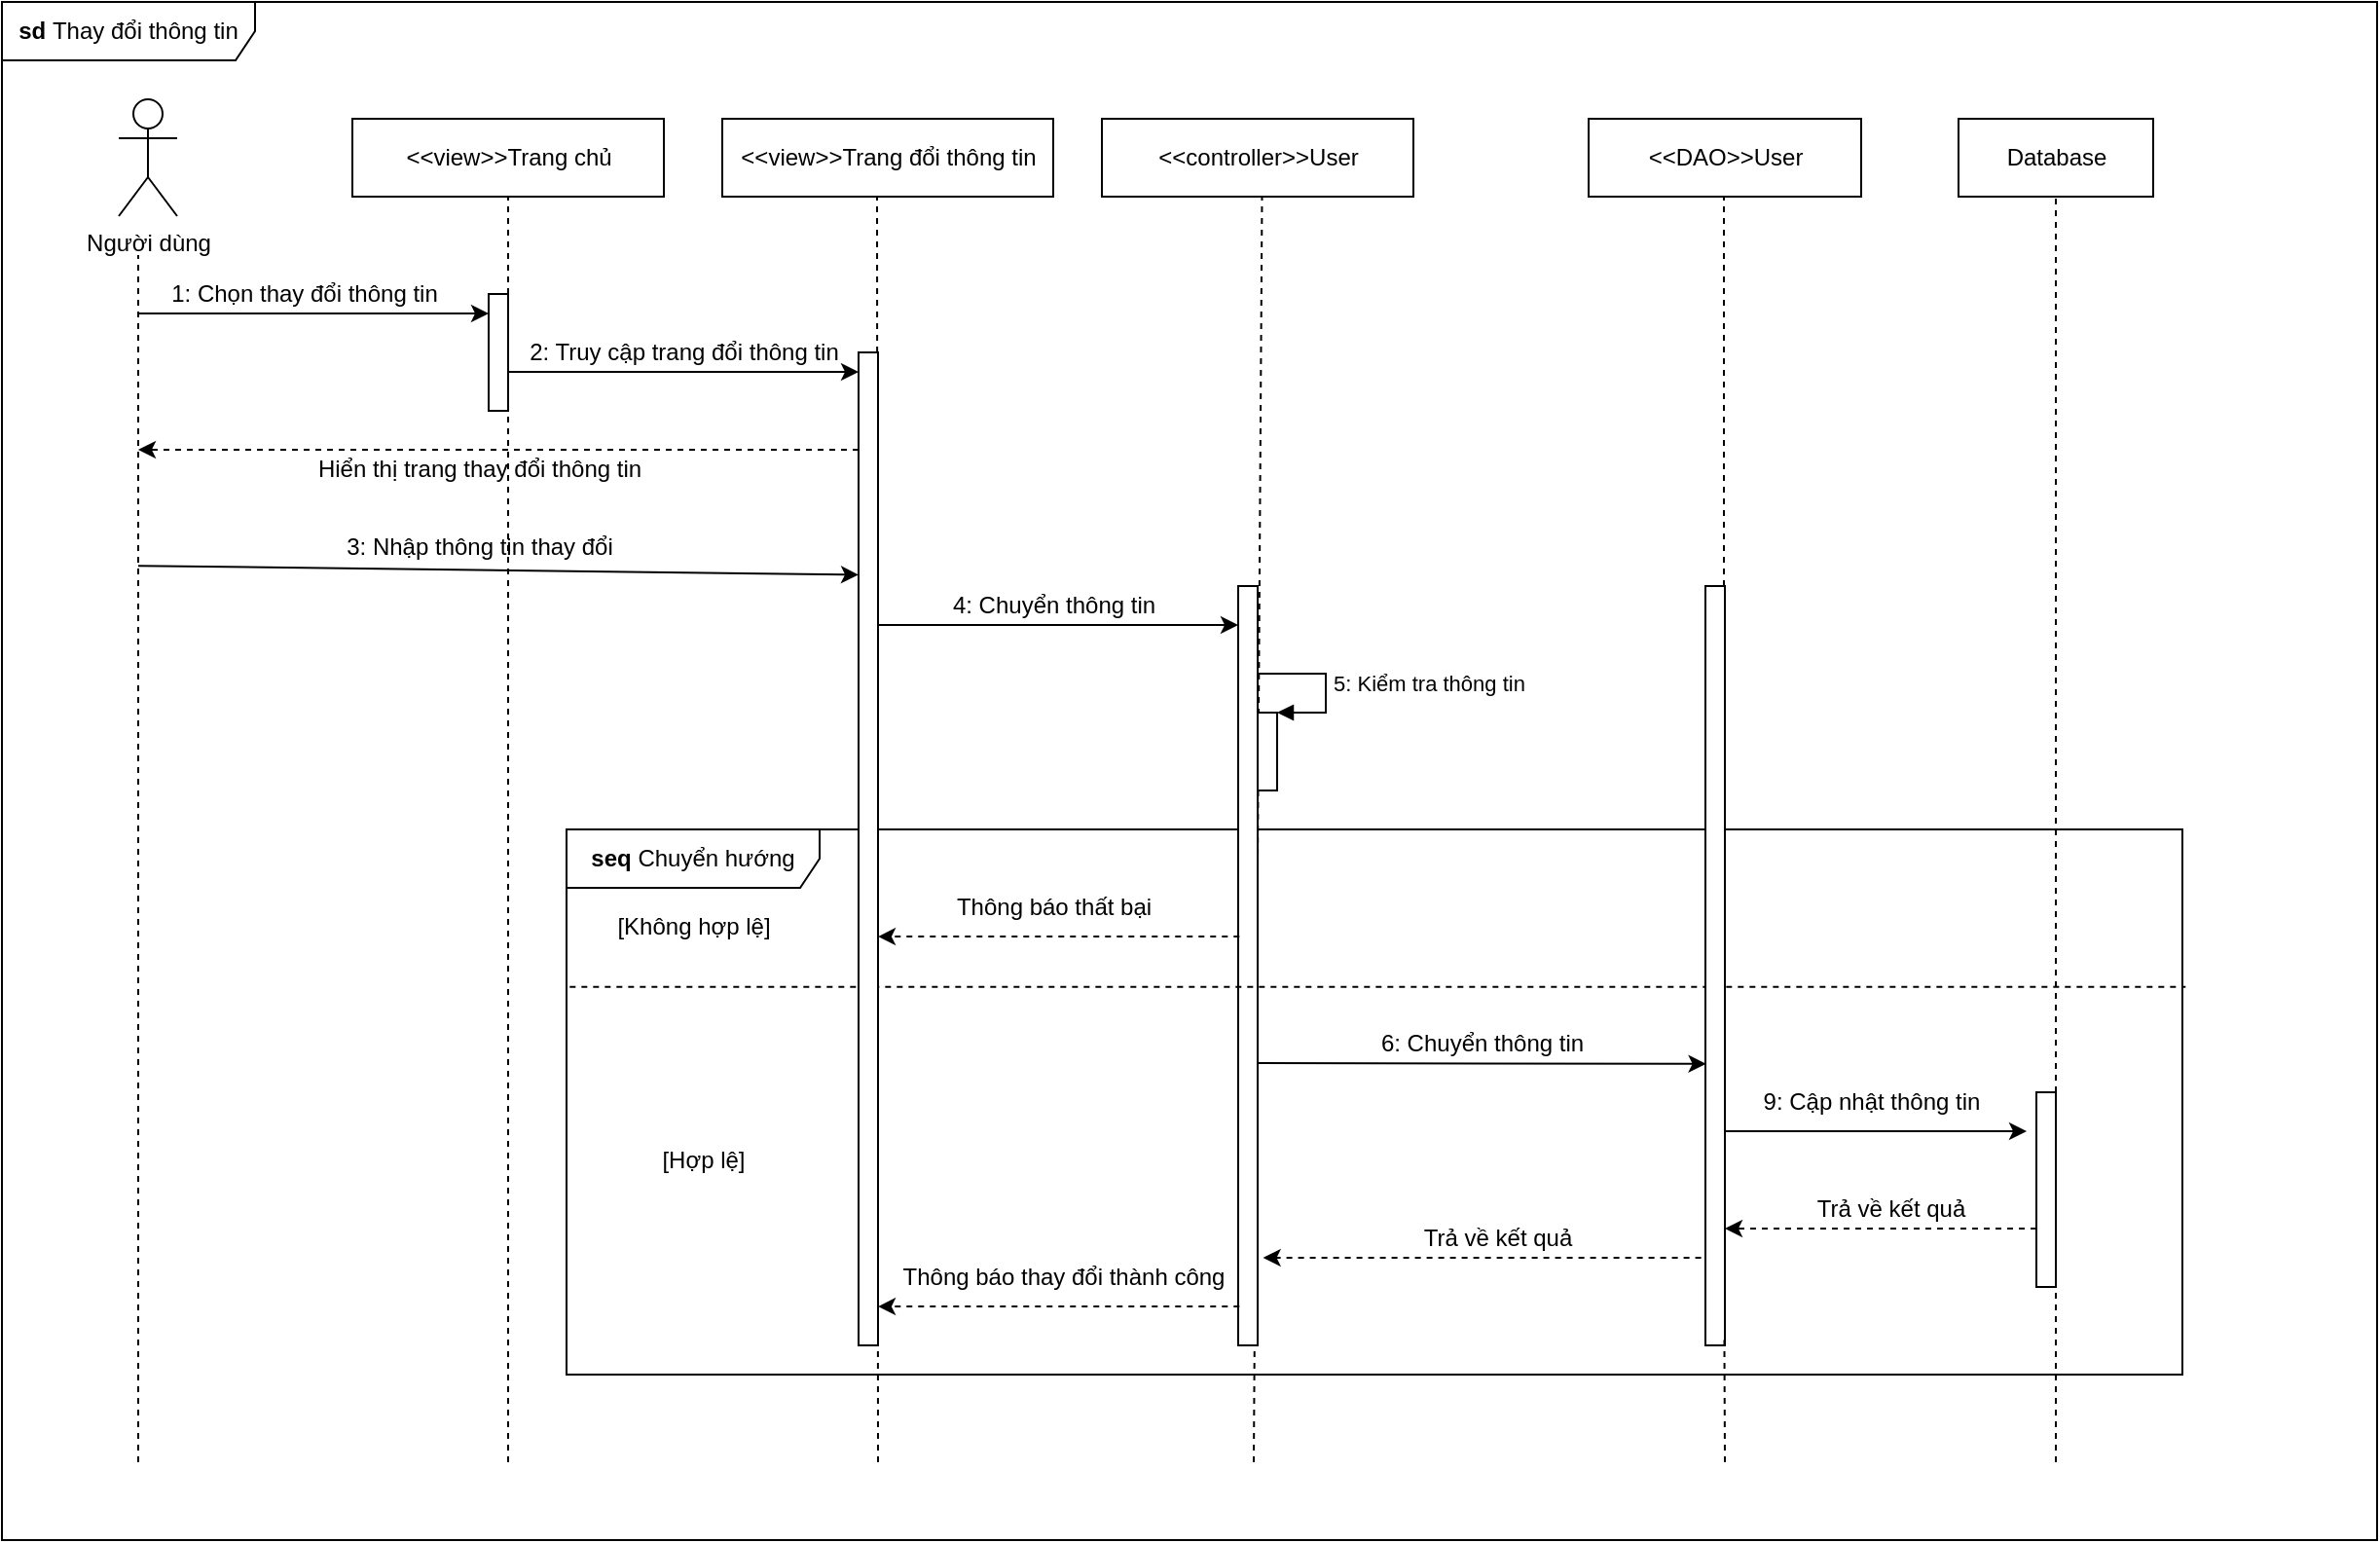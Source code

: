 <mxfile version="20.6.0" type="device"><diagram id="asjjTaxxDbduJ_uwMJDM" name="Page-1"><mxGraphModel dx="1662" dy="900" grid="1" gridSize="10" guides="1" tooltips="1" connect="1" arrows="1" fold="1" page="1" pageScale="1" pageWidth="850" pageHeight="1100" math="0" shadow="0"><root><mxCell id="0"/><mxCell id="1" parent="0"/><mxCell id="CXyfDwtnlCf071ItUu4t-5" value="&lt;b&gt;seq &lt;/b&gt;Chuyển hướng" style="shape=umlFrame;whiteSpace=wrap;html=1;width=130;height=30;" parent="1" vertex="1"><mxGeometry x="310" y="475" width="830" height="280" as="geometry"/></mxCell><mxCell id="PbMtfc2Mm91NxUPL8bgm-46" value="&lt;b&gt;sd &lt;/b&gt;Thay đổi thông tin" style="shape=umlFrame;whiteSpace=wrap;html=1;width=130;height=30;" parent="1" vertex="1"><mxGeometry x="20" y="50" width="1220" height="790" as="geometry"/></mxCell><mxCell id="PbMtfc2Mm91NxUPL8bgm-1" value="Người dùng" style="shape=umlActor;verticalLabelPosition=bottom;verticalAlign=top;html=1;outlineConnect=0;" parent="1" vertex="1"><mxGeometry x="80" y="100" width="30" height="60" as="geometry"/></mxCell><mxCell id="PbMtfc2Mm91NxUPL8bgm-5" value="&amp;lt;&amp;lt;view&amp;gt;&amp;gt;Trang chủ" style="html=1;" parent="1" vertex="1"><mxGeometry x="200" y="110" width="160" height="40" as="geometry"/></mxCell><mxCell id="PbMtfc2Mm91NxUPL8bgm-6" value="&amp;lt;&amp;lt;controller&amp;gt;&amp;gt;User" style="html=1;" parent="1" vertex="1"><mxGeometry x="585" y="110" width="160" height="40" as="geometry"/></mxCell><mxCell id="PbMtfc2Mm91NxUPL8bgm-7" value="&amp;lt;&amp;lt;DAO&amp;gt;&amp;gt;User" style="html=1;" parent="1" vertex="1"><mxGeometry x="835" y="110" width="140" height="40" as="geometry"/></mxCell><mxCell id="PbMtfc2Mm91NxUPL8bgm-8" value="Database" style="html=1;" parent="1" vertex="1"><mxGeometry x="1025" y="110" width="100" height="40" as="geometry"/></mxCell><mxCell id="PbMtfc2Mm91NxUPL8bgm-10" value="" style="endArrow=none;dashed=1;html=1;rounded=0;" parent="1" edge="1"><mxGeometry width="50" height="50" relative="1" as="geometry"><mxPoint x="90" y="800" as="sourcePoint"/><mxPoint x="90" y="180" as="targetPoint"/></mxGeometry></mxCell><mxCell id="PbMtfc2Mm91NxUPL8bgm-11" value="" style="endArrow=classic;html=1;rounded=0;" parent="1" edge="1"><mxGeometry width="50" height="50" relative="1" as="geometry"><mxPoint x="90" y="210" as="sourcePoint"/><mxPoint x="270" y="210" as="targetPoint"/></mxGeometry></mxCell><mxCell id="PbMtfc2Mm91NxUPL8bgm-12" value="" style="endArrow=none;dashed=1;html=1;rounded=0;entryX=0.5;entryY=1;entryDx=0;entryDy=0;" parent="1" target="PbMtfc2Mm91NxUPL8bgm-5" edge="1"><mxGeometry width="50" height="50" relative="1" as="geometry"><mxPoint x="280" y="800" as="sourcePoint"/><mxPoint x="320" y="200" as="targetPoint"/></mxGeometry></mxCell><mxCell id="PbMtfc2Mm91NxUPL8bgm-13" value="1: Chọn thay đổi thông tin" style="text;html=1;align=center;verticalAlign=middle;resizable=0;points=[];autosize=1;strokeColor=none;fillColor=none;" parent="1" vertex="1"><mxGeometry x="95" y="185" width="160" height="30" as="geometry"/></mxCell><mxCell id="PbMtfc2Mm91NxUPL8bgm-15" value="" style="html=1;points=[];perimeter=orthogonalPerimeter;" parent="1" vertex="1"><mxGeometry x="270" y="200" width="10" height="60" as="geometry"/></mxCell><mxCell id="PbMtfc2Mm91NxUPL8bgm-16" value="" style="endArrow=classic;html=1;rounded=0;" parent="1" edge="1"><mxGeometry width="50" height="50" relative="1" as="geometry"><mxPoint x="280" y="240" as="sourcePoint"/><mxPoint x="460" y="240" as="targetPoint"/></mxGeometry></mxCell><mxCell id="PbMtfc2Mm91NxUPL8bgm-17" value="" style="endArrow=none;dashed=1;html=1;rounded=0;entryX=0.5;entryY=1;entryDx=0;entryDy=0;" parent="1" edge="1"><mxGeometry width="50" height="50" relative="1" as="geometry"><mxPoint x="663" y="800" as="sourcePoint"/><mxPoint x="667.25" y="150" as="targetPoint"/></mxGeometry></mxCell><mxCell id="PbMtfc2Mm91NxUPL8bgm-18" value="2: Truy cập trang đổi thông tin" style="text;html=1;align=center;verticalAlign=middle;resizable=0;points=[];autosize=1;strokeColor=none;fillColor=none;" parent="1" vertex="1"><mxGeometry x="280" y="215" width="180" height="30" as="geometry"/></mxCell><mxCell id="PbMtfc2Mm91NxUPL8bgm-19" value="" style="endArrow=none;dashed=1;html=1;rounded=0;entryX=0.5;entryY=1;entryDx=0;entryDy=0;startArrow=none;" parent="1" edge="1" source="PbMtfc2Mm91NxUPL8bgm-45"><mxGeometry width="50" height="50" relative="1" as="geometry"><mxPoint x="904.5" y="640" as="sourcePoint"/><mxPoint x="904.5" y="150" as="targetPoint"/></mxGeometry></mxCell><mxCell id="PbMtfc2Mm91NxUPL8bgm-24" value="" style="endArrow=none;dashed=1;html=1;rounded=0;entryX=0.5;entryY=1;entryDx=0;entryDy=0;startArrow=none;" parent="1" target="PbMtfc2Mm91NxUPL8bgm-8" edge="1" source="S-G5bxxULWOog6-uAbpq-18"><mxGeometry width="50" height="50" relative="1" as="geometry"><mxPoint x="1075" y="920" as="sourcePoint"/><mxPoint x="1125" y="270" as="targetPoint"/></mxGeometry></mxCell><mxCell id="PbMtfc2Mm91NxUPL8bgm-32" value="" style="html=1;points=[];perimeter=orthogonalPerimeter;" parent="1" vertex="1"><mxGeometry x="665" y="415" width="10" height="40" as="geometry"/></mxCell><mxCell id="PbMtfc2Mm91NxUPL8bgm-33" value="5: Kiểm tra thông tin" style="edgeStyle=orthogonalEdgeStyle;html=1;align=left;spacingLeft=2;endArrow=block;rounded=0;entryX=1;entryY=0;" parent="1" target="PbMtfc2Mm91NxUPL8bgm-32" edge="1"><mxGeometry relative="1" as="geometry"><mxPoint x="665" y="395" as="sourcePoint"/><Array as="points"><mxPoint x="700" y="395"/></Array></mxGeometry></mxCell><mxCell id="PbMtfc2Mm91NxUPL8bgm-44" value="" style="html=1;points=[];perimeter=orthogonalPerimeter;" parent="1" vertex="1"><mxGeometry x="655" y="350" width="10" height="390" as="geometry"/></mxCell><mxCell id="CXyfDwtnlCf071ItUu4t-3" value="&amp;lt;&amp;lt;view&amp;gt;&amp;gt;Trang đổi thông tin" style="html=1;" parent="1" vertex="1"><mxGeometry x="390" y="110" width="170" height="40" as="geometry"/></mxCell><mxCell id="CXyfDwtnlCf071ItUu4t-4" value="" style="endArrow=none;dashed=1;html=1;rounded=0;entryX=0.5;entryY=1;entryDx=0;entryDy=0;" parent="1" edge="1"><mxGeometry width="50" height="50" relative="1" as="geometry"><mxPoint x="470" y="800" as="sourcePoint"/><mxPoint x="469.5" y="150" as="targetPoint"/></mxGeometry></mxCell><mxCell id="CXyfDwtnlCf071ItUu4t-7" value="" style="endArrow=none;dashed=1;html=1;rounded=0;exitX=0.002;exitY=0.289;exitDx=0;exitDy=0;exitPerimeter=0;entryX=1.002;entryY=0.289;entryDx=0;entryDy=0;entryPerimeter=0;" parent="1" source="CXyfDwtnlCf071ItUu4t-5" edge="1" target="CXyfDwtnlCf071ItUu4t-5"><mxGeometry width="50" height="50" relative="1" as="geometry"><mxPoint x="220" y="580" as="sourcePoint"/><mxPoint x="680" y="840" as="targetPoint"/></mxGeometry></mxCell><mxCell id="CXyfDwtnlCf071ItUu4t-8" value="[Hợp lệ]" style="text;html=1;align=center;verticalAlign=middle;resizable=0;points=[];autosize=1;strokeColor=none;fillColor=none;" parent="1" vertex="1"><mxGeometry x="345" y="630" width="70" height="30" as="geometry"/></mxCell><mxCell id="CXyfDwtnlCf071ItUu4t-11" value="[Không hợp lệ]" style="text;html=1;align=center;verticalAlign=middle;resizable=0;points=[];autosize=1;strokeColor=none;fillColor=none;" parent="1" vertex="1"><mxGeometry x="325" y="510" width="100" height="30" as="geometry"/></mxCell><mxCell id="S-G5bxxULWOog6-uAbpq-1" value="" style="html=1;points=[];perimeter=orthogonalPerimeter;" vertex="1" parent="1"><mxGeometry x="460" y="230" width="10" height="510" as="geometry"/></mxCell><mxCell id="S-G5bxxULWOog6-uAbpq-2" value="" style="endArrow=classic;html=1;rounded=0;dashed=1;" edge="1" parent="1"><mxGeometry width="50" height="50" relative="1" as="geometry"><mxPoint x="460" y="280" as="sourcePoint"/><mxPoint x="90" y="280" as="targetPoint"/></mxGeometry></mxCell><mxCell id="S-G5bxxULWOog6-uAbpq-3" value="Hiển thị trang thay đổi thông tin" style="text;html=1;align=center;verticalAlign=middle;resizable=0;points=[];autosize=1;strokeColor=none;fillColor=none;" vertex="1" parent="1"><mxGeometry x="170" y="275" width="190" height="30" as="geometry"/></mxCell><mxCell id="S-G5bxxULWOog6-uAbpq-4" value="" style="endArrow=classic;html=1;rounded=0;entryX=0;entryY=0.224;entryDx=0;entryDy=0;entryPerimeter=0;" edge="1" parent="1" target="S-G5bxxULWOog6-uAbpq-1"><mxGeometry width="50" height="50" relative="1" as="geometry"><mxPoint x="90" y="339.57" as="sourcePoint"/><mxPoint x="440" y="340" as="targetPoint"/></mxGeometry></mxCell><mxCell id="S-G5bxxULWOog6-uAbpq-5" value="3: Nhập thông tin thay đổi" style="text;html=1;align=center;verticalAlign=middle;resizable=0;points=[];autosize=1;strokeColor=none;fillColor=none;" vertex="1" parent="1"><mxGeometry x="185" y="315" width="160" height="30" as="geometry"/></mxCell><mxCell id="S-G5bxxULWOog6-uAbpq-6" value="" style="endArrow=classic;html=1;rounded=0;" edge="1" parent="1" target="PbMtfc2Mm91NxUPL8bgm-44"><mxGeometry width="50" height="50" relative="1" as="geometry"><mxPoint x="470" y="370.0" as="sourcePoint"/><mxPoint x="640" y="370.43" as="targetPoint"/></mxGeometry></mxCell><mxCell id="S-G5bxxULWOog6-uAbpq-7" value="4: Chuyển thông tin" style="text;html=1;align=center;verticalAlign=middle;resizable=0;points=[];autosize=1;strokeColor=none;fillColor=none;" vertex="1" parent="1"><mxGeometry x="495" y="345" width="130" height="30" as="geometry"/></mxCell><mxCell id="PbMtfc2Mm91NxUPL8bgm-45" value="" style="html=1;points=[];perimeter=orthogonalPerimeter;" parent="1" vertex="1"><mxGeometry x="895" y="350" width="10" height="390" as="geometry"/></mxCell><mxCell id="S-G5bxxULWOog6-uAbpq-8" value="" style="endArrow=none;dashed=1;html=1;rounded=0;entryX=0.973;entryY=0.993;entryDx=0;entryDy=0;entryPerimeter=0;" edge="1" parent="1" target="PbMtfc2Mm91NxUPL8bgm-45"><mxGeometry width="50" height="50" relative="1" as="geometry"><mxPoint x="905" y="800" as="sourcePoint"/><mxPoint x="904.5" y="150" as="targetPoint"/></mxGeometry></mxCell><mxCell id="S-G5bxxULWOog6-uAbpq-16" value="" style="endArrow=classic;html=1;rounded=0;dashed=1;exitX=0.064;exitY=0.552;exitDx=0;exitDy=0;exitPerimeter=0;" edge="1" parent="1"><mxGeometry width="50" height="50" relative="1" as="geometry"><mxPoint x="655.64" y="530" as="sourcePoint"/><mxPoint x="470" y="530.04" as="targetPoint"/></mxGeometry></mxCell><mxCell id="S-G5bxxULWOog6-uAbpq-17" value="Thông báo thất bại" style="text;html=1;align=center;verticalAlign=middle;resizable=0;points=[];autosize=1;strokeColor=none;fillColor=none;" vertex="1" parent="1"><mxGeometry x="500" y="500" width="120" height="30" as="geometry"/></mxCell><mxCell id="S-G5bxxULWOog6-uAbpq-18" value="" style="html=1;points=[];perimeter=orthogonalPerimeter;" vertex="1" parent="1"><mxGeometry x="1065" y="610" width="10" height="100" as="geometry"/></mxCell><mxCell id="S-G5bxxULWOog6-uAbpq-19" value="" style="endArrow=none;dashed=1;html=1;rounded=0;" edge="1" parent="1"><mxGeometry width="50" height="50" relative="1" as="geometry"><mxPoint x="1075" y="800" as="sourcePoint"/><mxPoint x="1075" y="690" as="targetPoint"/></mxGeometry></mxCell><mxCell id="S-G5bxxULWOog6-uAbpq-20" value="" style="endArrow=classic;html=1;rounded=0;entryX=0.03;entryY=0.19;entryDx=0;entryDy=0;entryPerimeter=0;" edge="1" parent="1"><mxGeometry width="50" height="50" relative="1" as="geometry"><mxPoint x="665" y="595" as="sourcePoint"/><mxPoint x="895.3" y="595.4" as="targetPoint"/></mxGeometry></mxCell><mxCell id="S-G5bxxULWOog6-uAbpq-21" value="6: Chuyển thông tin" style="text;html=1;align=center;verticalAlign=middle;resizable=0;points=[];autosize=1;strokeColor=none;fillColor=none;" vertex="1" parent="1"><mxGeometry x="715.3" y="570" width="130" height="30" as="geometry"/></mxCell><mxCell id="S-G5bxxULWOog6-uAbpq-22" value="" style="endArrow=classic;html=1;rounded=0;" edge="1" parent="1"><mxGeometry width="50" height="50" relative="1" as="geometry"><mxPoint x="905" y="630" as="sourcePoint"/><mxPoint x="1060" y="630" as="targetPoint"/></mxGeometry></mxCell><mxCell id="S-G5bxxULWOog6-uAbpq-23" value="9: Cập nhật thông tin" style="text;html=1;align=center;verticalAlign=middle;resizable=0;points=[];autosize=1;strokeColor=none;fillColor=none;" vertex="1" parent="1"><mxGeometry x="915" y="600" width="130" height="30" as="geometry"/></mxCell><mxCell id="S-G5bxxULWOog6-uAbpq-24" value="" style="endArrow=classic;html=1;rounded=0;dashed=1;" edge="1" parent="1"><mxGeometry width="50" height="50" relative="1" as="geometry"><mxPoint x="1065" y="680.0" as="sourcePoint"/><mxPoint x="905" y="680.0" as="targetPoint"/></mxGeometry></mxCell><mxCell id="S-G5bxxULWOog6-uAbpq-25" value="Trả về kết quả" style="text;html=1;align=center;verticalAlign=middle;resizable=0;points=[];autosize=1;strokeColor=none;fillColor=none;" vertex="1" parent="1"><mxGeometry x="940" y="655" width="100" height="30" as="geometry"/></mxCell><mxCell id="S-G5bxxULWOog6-uAbpq-26" value="" style="endArrow=classic;html=1;rounded=0;dashed=1;" edge="1" parent="1"><mxGeometry width="50" height="50" relative="1" as="geometry"><mxPoint x="892.8" y="695" as="sourcePoint"/><mxPoint x="667.8" y="695" as="targetPoint"/></mxGeometry></mxCell><mxCell id="S-G5bxxULWOog6-uAbpq-27" value="Trả về kết quả" style="text;html=1;align=center;verticalAlign=middle;resizable=0;points=[];autosize=1;strokeColor=none;fillColor=none;" vertex="1" parent="1"><mxGeometry x="737.8" y="670" width="100" height="30" as="geometry"/></mxCell><mxCell id="S-G5bxxULWOog6-uAbpq-30" value="" style="endArrow=classic;html=1;rounded=0;dashed=1;exitX=0.064;exitY=0.552;exitDx=0;exitDy=0;exitPerimeter=0;" edge="1" parent="1"><mxGeometry width="50" height="50" relative="1" as="geometry"><mxPoint x="655.64" y="720" as="sourcePoint"/><mxPoint x="470.0" y="720.04" as="targetPoint"/></mxGeometry></mxCell><mxCell id="S-G5bxxULWOog6-uAbpq-31" value="Thông báo thay đổi thành công" style="text;html=1;align=center;verticalAlign=middle;resizable=0;points=[];autosize=1;strokeColor=none;fillColor=none;" vertex="1" parent="1"><mxGeometry x="470" y="690" width="190" height="30" as="geometry"/></mxCell></root></mxGraphModel></diagram></mxfile>